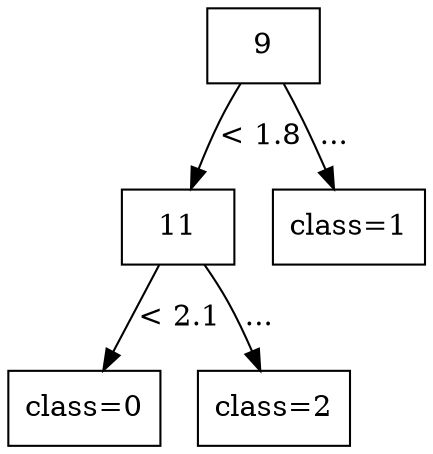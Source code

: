 digraph G {
node [shape=box];

0 [label="9"];

1 [label="11"];
4 [label="class=1"];

0 -> 1 [label="< 1.8"];
0 -> 4 [label="..."];

2 [label="class=0"];
3 [label="class=2"];

1 -> 2 [label="< 2.1"];
1 -> 3 [label="..."];

}